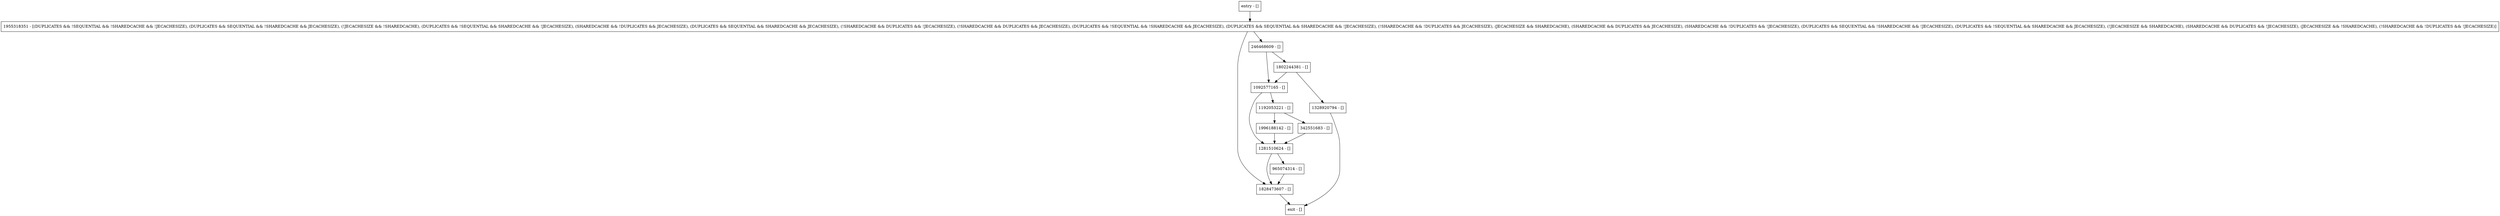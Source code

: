 digraph updateCounter {
node [shape=record];
1328920794 [label="1328920794 - []"];
1828473607 [label="1828473607 - []"];
246468609 [label="246468609 - []"];
1281510624 [label="1281510624 - []"];
1996188142 [label="1996188142 - []"];
965074314 [label="965074314 - []"];
entry [label="entry - []"];
exit [label="exit - []"];
1192053221 [label="1192053221 - []"];
342551683 [label="342551683 - []"];
1955318351 [label="1955318351 - [(DUPLICATES && !SEQUENTIAL && !SHAREDCACHE && !JECACHESIZE), (DUPLICATES && SEQUENTIAL && !SHAREDCACHE && JECACHESIZE), (!JECACHESIZE && !SHAREDCACHE), (DUPLICATES && !SEQUENTIAL && SHAREDCACHE && !JECACHESIZE), (SHAREDCACHE && !DUPLICATES && JECACHESIZE), (DUPLICATES && SEQUENTIAL && SHAREDCACHE && JECACHESIZE), (!SHAREDCACHE && DUPLICATES && !JECACHESIZE), (!SHAREDCACHE && DUPLICATES && JECACHESIZE), (DUPLICATES && !SEQUENTIAL && !SHAREDCACHE && JECACHESIZE), (DUPLICATES && SEQUENTIAL && SHAREDCACHE && !JECACHESIZE), (!SHAREDCACHE && !DUPLICATES && JECACHESIZE), (JECACHESIZE && SHAREDCACHE), (SHAREDCACHE && DUPLICATES && JECACHESIZE), (SHAREDCACHE && !DUPLICATES && !JECACHESIZE), (DUPLICATES && SEQUENTIAL && !SHAREDCACHE && !JECACHESIZE), (DUPLICATES && !SEQUENTIAL && SHAREDCACHE && JECACHESIZE), (!JECACHESIZE && SHAREDCACHE), (SHAREDCACHE && DUPLICATES && !JECACHESIZE), (JECACHESIZE && !SHAREDCACHE), (!SHAREDCACHE && !DUPLICATES && !JECACHESIZE)]"];
1092577165 [label="1092577165 - []"];
1802244381 [label="1802244381 - []"];
entry;
exit;
1328920794 -> exit;
1828473607 -> exit;
246468609 -> 1092577165;
246468609 -> 1802244381;
1281510624 -> 1828473607;
1281510624 -> 965074314;
1996188142 -> 1281510624;
965074314 -> 1828473607;
entry -> 1955318351;
1192053221 -> 1996188142;
1192053221 -> 342551683;
342551683 -> 1281510624;
1955318351 -> 1828473607;
1955318351 -> 246468609;
1092577165 -> 1192053221;
1092577165 -> 1281510624;
1802244381 -> 1328920794;
1802244381 -> 1092577165;
}
